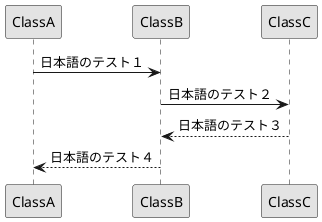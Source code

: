 @startuml diag-sequence-sample1
skinparam monochrome true
ClassA -> ClassB: 日本語のテスト１
ClassB -> ClassC: 日本語のテスト２
ClassC --> ClassB: 日本語のテスト３
ClassB --> ClassA: 日本語のテスト４
@enduml
